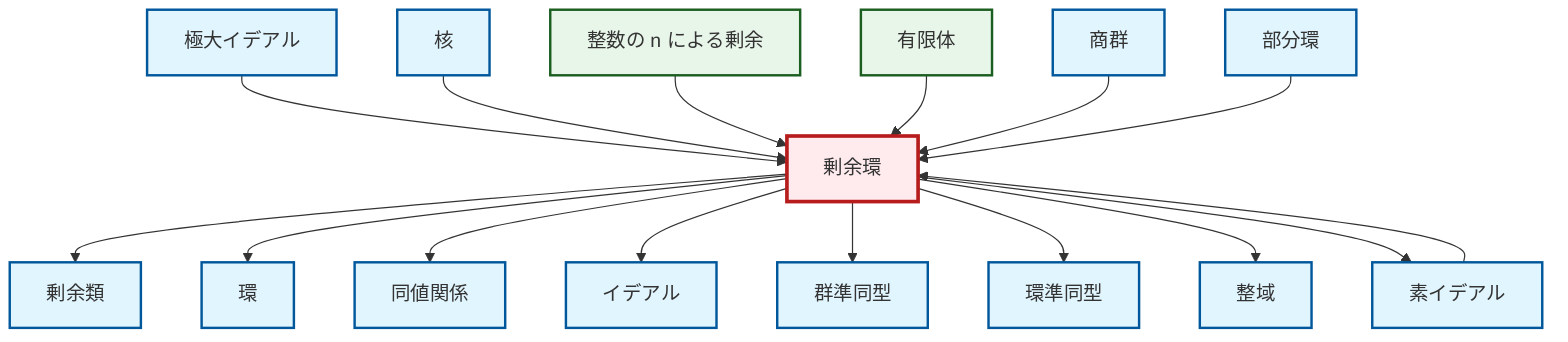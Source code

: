 graph TD
    classDef definition fill:#e1f5fe,stroke:#01579b,stroke-width:2px
    classDef theorem fill:#f3e5f5,stroke:#4a148c,stroke-width:2px
    classDef axiom fill:#fff3e0,stroke:#e65100,stroke-width:2px
    classDef example fill:#e8f5e9,stroke:#1b5e20,stroke-width:2px
    classDef current fill:#ffebee,stroke:#b71c1c,stroke-width:3px
    def-quotient-group["商群"]:::definition
    def-coset["剰余類"]:::definition
    def-maximal-ideal["極大イデアル"]:::definition
    ex-finite-field["有限体"]:::example
    ex-quotient-integers-mod-n["整数の n による剰余"]:::example
    def-equivalence-relation["同値関係"]:::definition
    def-integral-domain["整域"]:::definition
    def-ring["環"]:::definition
    def-ideal["イデアル"]:::definition
    def-ring-homomorphism["環準同型"]:::definition
    def-kernel["核"]:::definition
    def-prime-ideal["素イデアル"]:::definition
    def-subring["部分環"]:::definition
    def-homomorphism["群準同型"]:::definition
    def-quotient-ring["剰余環"]:::definition
    def-quotient-ring --> def-coset
    def-maximal-ideal --> def-quotient-ring
    def-quotient-ring --> def-ring
    def-quotient-ring --> def-equivalence-relation
    def-kernel --> def-quotient-ring
    def-quotient-ring --> def-ideal
    def-quotient-ring --> def-homomorphism
    ex-quotient-integers-mod-n --> def-quotient-ring
    ex-finite-field --> def-quotient-ring
    def-quotient-ring --> def-ring-homomorphism
    def-quotient-group --> def-quotient-ring
    def-prime-ideal --> def-quotient-ring
    def-subring --> def-quotient-ring
    def-quotient-ring --> def-integral-domain
    def-quotient-ring --> def-prime-ideal
    class def-quotient-ring current
